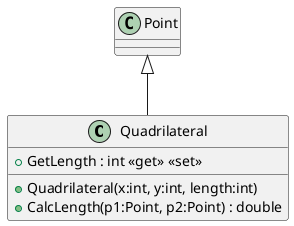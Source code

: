 @startuml
class Quadrilateral {
    + Quadrilateral(x:int, y:int, length:int)
    + GetLength : int <<get>> <<set>>
    + CalcLength(p1:Point, p2:Point) : double
}
Point <|-- Quadrilateral
@enduml
